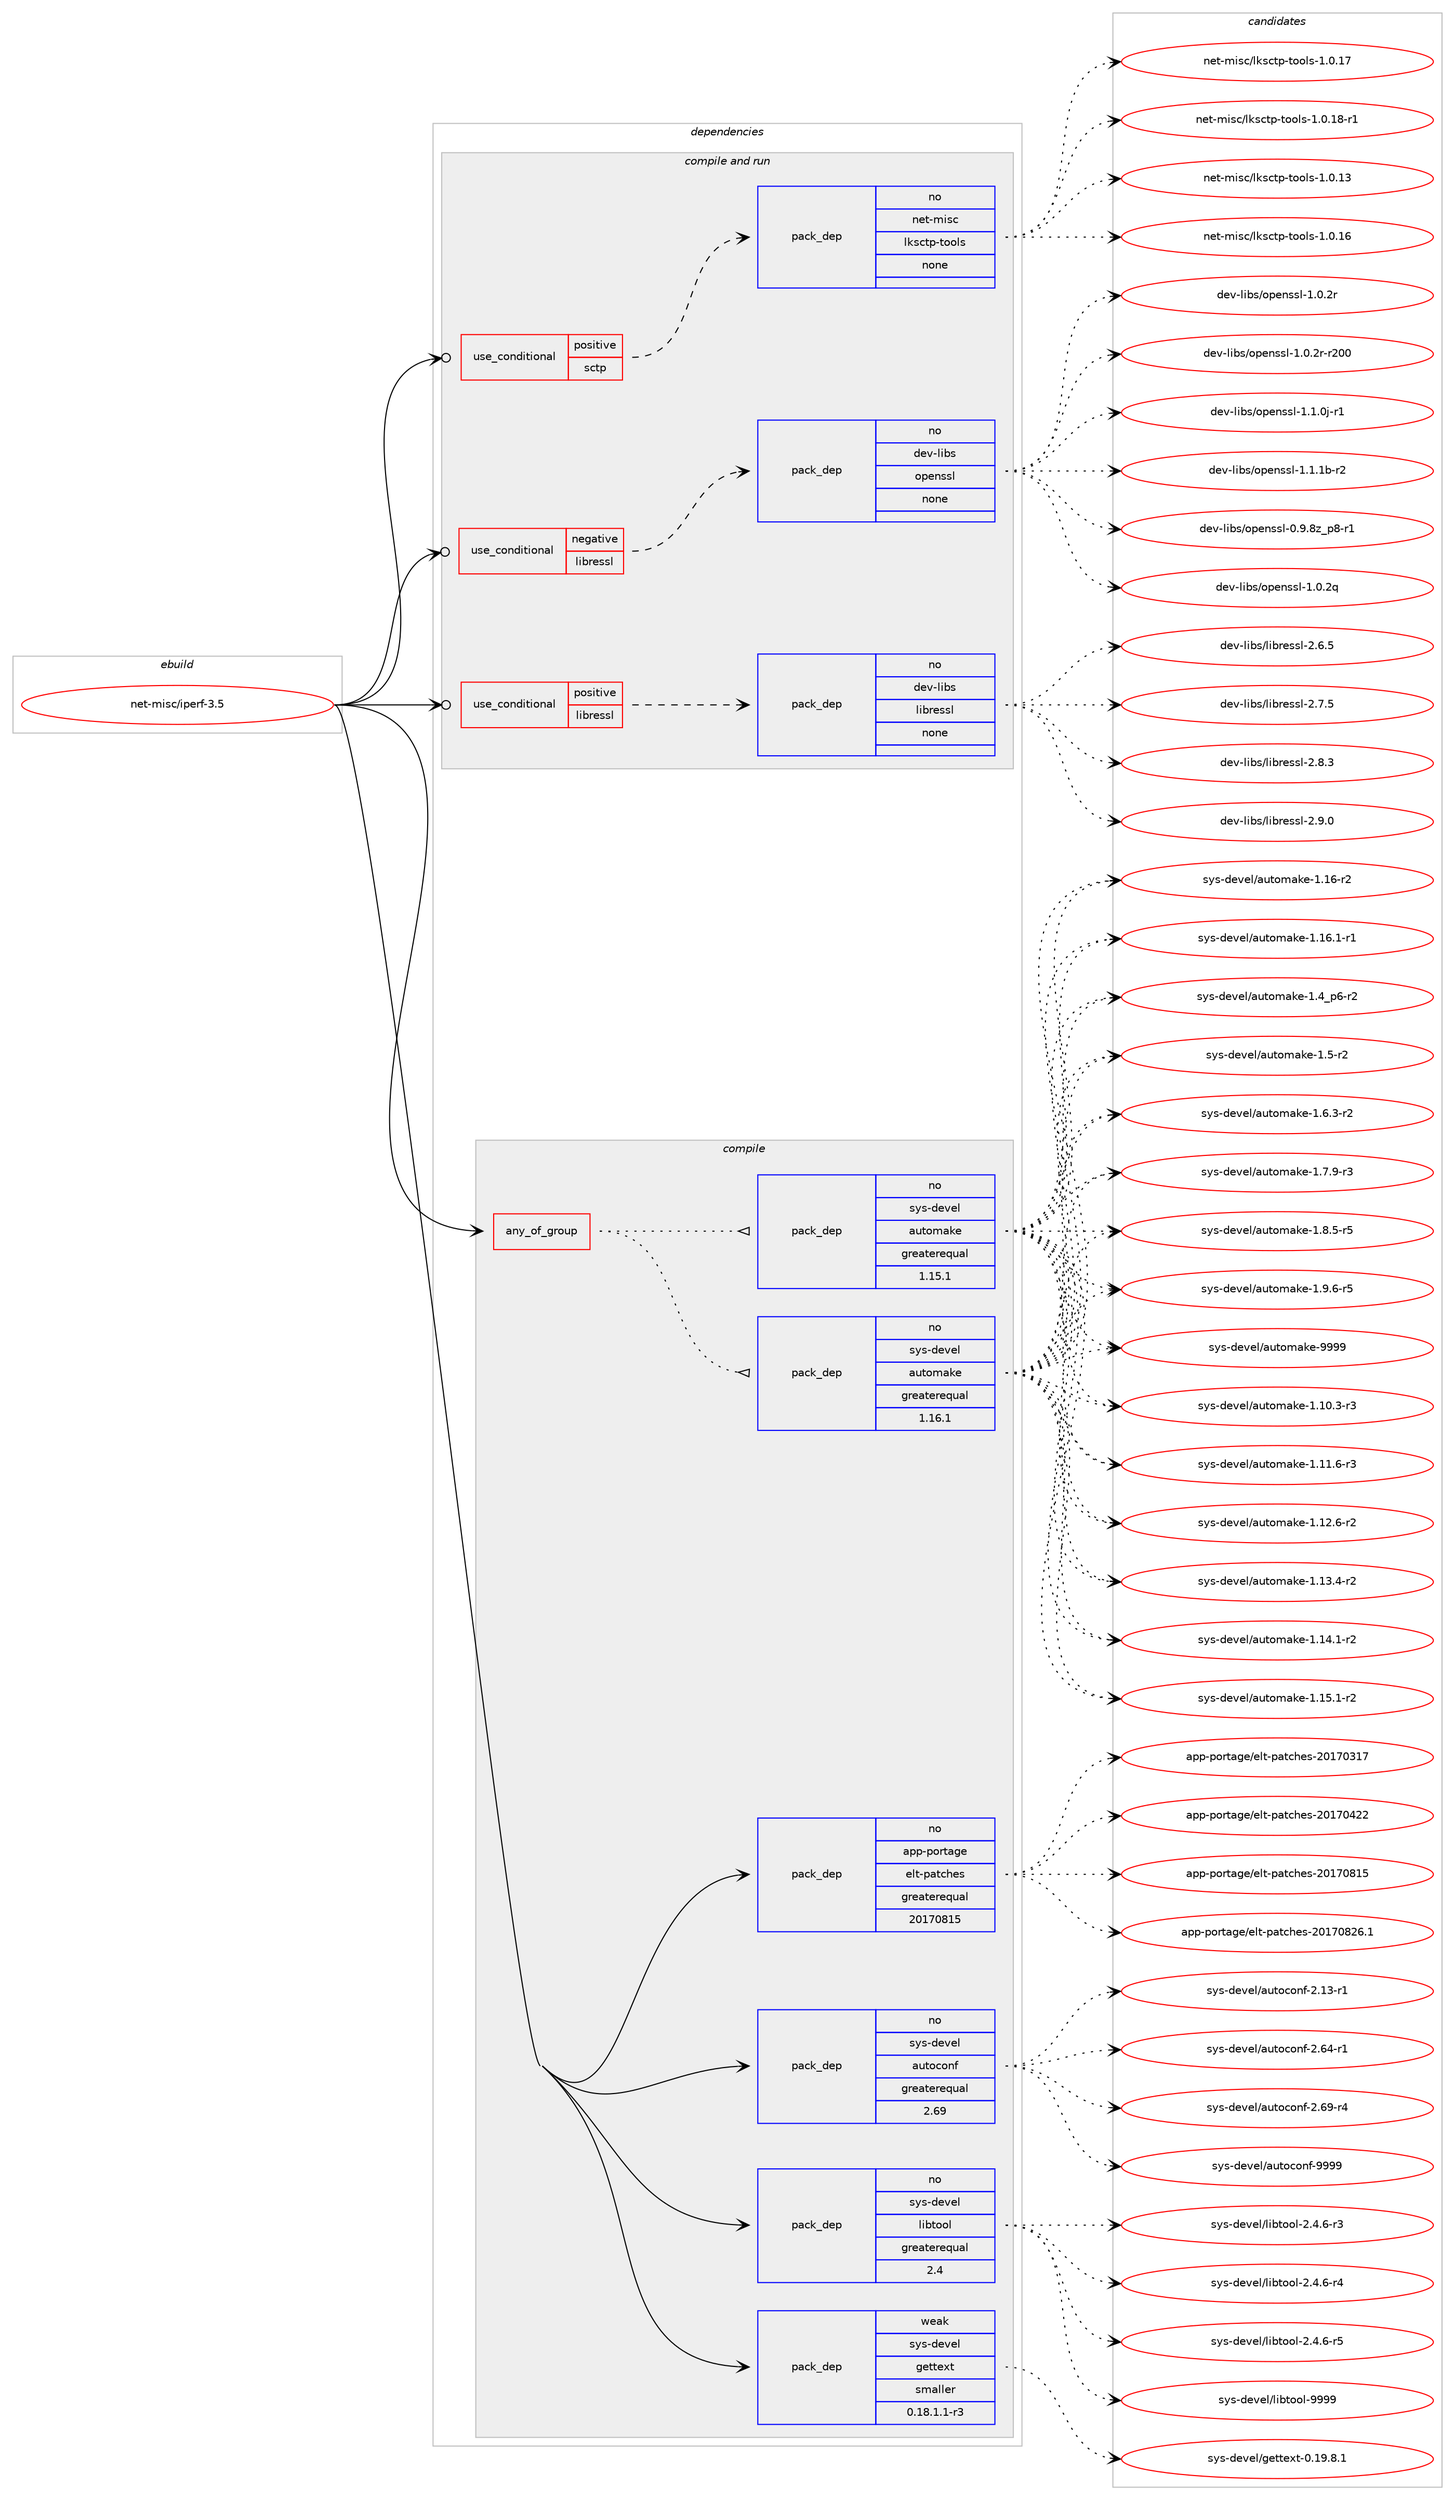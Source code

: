 digraph prolog {

# *************
# Graph options
# *************

newrank=true;
concentrate=true;
compound=true;
graph [rankdir=LR,fontname=Helvetica,fontsize=10,ranksep=1.5];#, ranksep=2.5, nodesep=0.2];
edge  [arrowhead=vee];
node  [fontname=Helvetica,fontsize=10];

# **********
# The ebuild
# **********

subgraph cluster_leftcol {
color=gray;
rank=same;
label=<<i>ebuild</i>>;
id [label="net-misc/iperf-3.5", color=red, width=4, href="../net-misc/iperf-3.5.svg"];
}

# ****************
# The dependencies
# ****************

subgraph cluster_midcol {
color=gray;
label=<<i>dependencies</i>>;
subgraph cluster_compile {
fillcolor="#eeeeee";
style=filled;
label=<<i>compile</i>>;
subgraph any26331 {
dependency1668365 [label=<<TABLE BORDER="0" CELLBORDER="1" CELLSPACING="0" CELLPADDING="4"><TR><TD CELLPADDING="10">any_of_group</TD></TR></TABLE>>, shape=none, color=red];subgraph pack1192833 {
dependency1668366 [label=<<TABLE BORDER="0" CELLBORDER="1" CELLSPACING="0" CELLPADDING="4" WIDTH="220"><TR><TD ROWSPAN="6" CELLPADDING="30">pack_dep</TD></TR><TR><TD WIDTH="110">no</TD></TR><TR><TD>sys-devel</TD></TR><TR><TD>automake</TD></TR><TR><TD>greaterequal</TD></TR><TR><TD>1.16.1</TD></TR></TABLE>>, shape=none, color=blue];
}
dependency1668365:e -> dependency1668366:w [weight=20,style="dotted",arrowhead="oinv"];
subgraph pack1192834 {
dependency1668367 [label=<<TABLE BORDER="0" CELLBORDER="1" CELLSPACING="0" CELLPADDING="4" WIDTH="220"><TR><TD ROWSPAN="6" CELLPADDING="30">pack_dep</TD></TR><TR><TD WIDTH="110">no</TD></TR><TR><TD>sys-devel</TD></TR><TR><TD>automake</TD></TR><TR><TD>greaterequal</TD></TR><TR><TD>1.15.1</TD></TR></TABLE>>, shape=none, color=blue];
}
dependency1668365:e -> dependency1668367:w [weight=20,style="dotted",arrowhead="oinv"];
}
id:e -> dependency1668365:w [weight=20,style="solid",arrowhead="vee"];
subgraph pack1192835 {
dependency1668368 [label=<<TABLE BORDER="0" CELLBORDER="1" CELLSPACING="0" CELLPADDING="4" WIDTH="220"><TR><TD ROWSPAN="6" CELLPADDING="30">pack_dep</TD></TR><TR><TD WIDTH="110">no</TD></TR><TR><TD>app-portage</TD></TR><TR><TD>elt-patches</TD></TR><TR><TD>greaterequal</TD></TR><TR><TD>20170815</TD></TR></TABLE>>, shape=none, color=blue];
}
id:e -> dependency1668368:w [weight=20,style="solid",arrowhead="vee"];
subgraph pack1192836 {
dependency1668369 [label=<<TABLE BORDER="0" CELLBORDER="1" CELLSPACING="0" CELLPADDING="4" WIDTH="220"><TR><TD ROWSPAN="6" CELLPADDING="30">pack_dep</TD></TR><TR><TD WIDTH="110">no</TD></TR><TR><TD>sys-devel</TD></TR><TR><TD>autoconf</TD></TR><TR><TD>greaterequal</TD></TR><TR><TD>2.69</TD></TR></TABLE>>, shape=none, color=blue];
}
id:e -> dependency1668369:w [weight=20,style="solid",arrowhead="vee"];
subgraph pack1192837 {
dependency1668370 [label=<<TABLE BORDER="0" CELLBORDER="1" CELLSPACING="0" CELLPADDING="4" WIDTH="220"><TR><TD ROWSPAN="6" CELLPADDING="30">pack_dep</TD></TR><TR><TD WIDTH="110">no</TD></TR><TR><TD>sys-devel</TD></TR><TR><TD>libtool</TD></TR><TR><TD>greaterequal</TD></TR><TR><TD>2.4</TD></TR></TABLE>>, shape=none, color=blue];
}
id:e -> dependency1668370:w [weight=20,style="solid",arrowhead="vee"];
subgraph pack1192838 {
dependency1668371 [label=<<TABLE BORDER="0" CELLBORDER="1" CELLSPACING="0" CELLPADDING="4" WIDTH="220"><TR><TD ROWSPAN="6" CELLPADDING="30">pack_dep</TD></TR><TR><TD WIDTH="110">weak</TD></TR><TR><TD>sys-devel</TD></TR><TR><TD>gettext</TD></TR><TR><TD>smaller</TD></TR><TR><TD>0.18.1.1-r3</TD></TR></TABLE>>, shape=none, color=blue];
}
id:e -> dependency1668371:w [weight=20,style="solid",arrowhead="vee"];
}
subgraph cluster_compileandrun {
fillcolor="#eeeeee";
style=filled;
label=<<i>compile and run</i>>;
subgraph cond448413 {
dependency1668372 [label=<<TABLE BORDER="0" CELLBORDER="1" CELLSPACING="0" CELLPADDING="4"><TR><TD ROWSPAN="3" CELLPADDING="10">use_conditional</TD></TR><TR><TD>negative</TD></TR><TR><TD>libressl</TD></TR></TABLE>>, shape=none, color=red];
subgraph pack1192839 {
dependency1668373 [label=<<TABLE BORDER="0" CELLBORDER="1" CELLSPACING="0" CELLPADDING="4" WIDTH="220"><TR><TD ROWSPAN="6" CELLPADDING="30">pack_dep</TD></TR><TR><TD WIDTH="110">no</TD></TR><TR><TD>dev-libs</TD></TR><TR><TD>openssl</TD></TR><TR><TD>none</TD></TR><TR><TD></TD></TR></TABLE>>, shape=none, color=blue];
}
dependency1668372:e -> dependency1668373:w [weight=20,style="dashed",arrowhead="vee"];
}
id:e -> dependency1668372:w [weight=20,style="solid",arrowhead="odotvee"];
subgraph cond448414 {
dependency1668374 [label=<<TABLE BORDER="0" CELLBORDER="1" CELLSPACING="0" CELLPADDING="4"><TR><TD ROWSPAN="3" CELLPADDING="10">use_conditional</TD></TR><TR><TD>positive</TD></TR><TR><TD>libressl</TD></TR></TABLE>>, shape=none, color=red];
subgraph pack1192840 {
dependency1668375 [label=<<TABLE BORDER="0" CELLBORDER="1" CELLSPACING="0" CELLPADDING="4" WIDTH="220"><TR><TD ROWSPAN="6" CELLPADDING="30">pack_dep</TD></TR><TR><TD WIDTH="110">no</TD></TR><TR><TD>dev-libs</TD></TR><TR><TD>libressl</TD></TR><TR><TD>none</TD></TR><TR><TD></TD></TR></TABLE>>, shape=none, color=blue];
}
dependency1668374:e -> dependency1668375:w [weight=20,style="dashed",arrowhead="vee"];
}
id:e -> dependency1668374:w [weight=20,style="solid",arrowhead="odotvee"];
subgraph cond448415 {
dependency1668376 [label=<<TABLE BORDER="0" CELLBORDER="1" CELLSPACING="0" CELLPADDING="4"><TR><TD ROWSPAN="3" CELLPADDING="10">use_conditional</TD></TR><TR><TD>positive</TD></TR><TR><TD>sctp</TD></TR></TABLE>>, shape=none, color=red];
subgraph pack1192841 {
dependency1668377 [label=<<TABLE BORDER="0" CELLBORDER="1" CELLSPACING="0" CELLPADDING="4" WIDTH="220"><TR><TD ROWSPAN="6" CELLPADDING="30">pack_dep</TD></TR><TR><TD WIDTH="110">no</TD></TR><TR><TD>net-misc</TD></TR><TR><TD>lksctp-tools</TD></TR><TR><TD>none</TD></TR><TR><TD></TD></TR></TABLE>>, shape=none, color=blue];
}
dependency1668376:e -> dependency1668377:w [weight=20,style="dashed",arrowhead="vee"];
}
id:e -> dependency1668376:w [weight=20,style="solid",arrowhead="odotvee"];
}
subgraph cluster_run {
fillcolor="#eeeeee";
style=filled;
label=<<i>run</i>>;
}
}

# **************
# The candidates
# **************

subgraph cluster_choices {
rank=same;
color=gray;
label=<<i>candidates</i>>;

subgraph choice1192833 {
color=black;
nodesep=1;
choice11512111545100101118101108479711711611110997107101454946494846514511451 [label="sys-devel/automake-1.10.3-r3", color=red, width=4,href="../sys-devel/automake-1.10.3-r3.svg"];
choice11512111545100101118101108479711711611110997107101454946494946544511451 [label="sys-devel/automake-1.11.6-r3", color=red, width=4,href="../sys-devel/automake-1.11.6-r3.svg"];
choice11512111545100101118101108479711711611110997107101454946495046544511450 [label="sys-devel/automake-1.12.6-r2", color=red, width=4,href="../sys-devel/automake-1.12.6-r2.svg"];
choice11512111545100101118101108479711711611110997107101454946495146524511450 [label="sys-devel/automake-1.13.4-r2", color=red, width=4,href="../sys-devel/automake-1.13.4-r2.svg"];
choice11512111545100101118101108479711711611110997107101454946495246494511450 [label="sys-devel/automake-1.14.1-r2", color=red, width=4,href="../sys-devel/automake-1.14.1-r2.svg"];
choice11512111545100101118101108479711711611110997107101454946495346494511450 [label="sys-devel/automake-1.15.1-r2", color=red, width=4,href="../sys-devel/automake-1.15.1-r2.svg"];
choice1151211154510010111810110847971171161111099710710145494649544511450 [label="sys-devel/automake-1.16-r2", color=red, width=4,href="../sys-devel/automake-1.16-r2.svg"];
choice11512111545100101118101108479711711611110997107101454946495446494511449 [label="sys-devel/automake-1.16.1-r1", color=red, width=4,href="../sys-devel/automake-1.16.1-r1.svg"];
choice115121115451001011181011084797117116111109971071014549465295112544511450 [label="sys-devel/automake-1.4_p6-r2", color=red, width=4,href="../sys-devel/automake-1.4_p6-r2.svg"];
choice11512111545100101118101108479711711611110997107101454946534511450 [label="sys-devel/automake-1.5-r2", color=red, width=4,href="../sys-devel/automake-1.5-r2.svg"];
choice115121115451001011181011084797117116111109971071014549465446514511450 [label="sys-devel/automake-1.6.3-r2", color=red, width=4,href="../sys-devel/automake-1.6.3-r2.svg"];
choice115121115451001011181011084797117116111109971071014549465546574511451 [label="sys-devel/automake-1.7.9-r3", color=red, width=4,href="../sys-devel/automake-1.7.9-r3.svg"];
choice115121115451001011181011084797117116111109971071014549465646534511453 [label="sys-devel/automake-1.8.5-r5", color=red, width=4,href="../sys-devel/automake-1.8.5-r5.svg"];
choice115121115451001011181011084797117116111109971071014549465746544511453 [label="sys-devel/automake-1.9.6-r5", color=red, width=4,href="../sys-devel/automake-1.9.6-r5.svg"];
choice115121115451001011181011084797117116111109971071014557575757 [label="sys-devel/automake-9999", color=red, width=4,href="../sys-devel/automake-9999.svg"];
dependency1668366:e -> choice11512111545100101118101108479711711611110997107101454946494846514511451:w [style=dotted,weight="100"];
dependency1668366:e -> choice11512111545100101118101108479711711611110997107101454946494946544511451:w [style=dotted,weight="100"];
dependency1668366:e -> choice11512111545100101118101108479711711611110997107101454946495046544511450:w [style=dotted,weight="100"];
dependency1668366:e -> choice11512111545100101118101108479711711611110997107101454946495146524511450:w [style=dotted,weight="100"];
dependency1668366:e -> choice11512111545100101118101108479711711611110997107101454946495246494511450:w [style=dotted,weight="100"];
dependency1668366:e -> choice11512111545100101118101108479711711611110997107101454946495346494511450:w [style=dotted,weight="100"];
dependency1668366:e -> choice1151211154510010111810110847971171161111099710710145494649544511450:w [style=dotted,weight="100"];
dependency1668366:e -> choice11512111545100101118101108479711711611110997107101454946495446494511449:w [style=dotted,weight="100"];
dependency1668366:e -> choice115121115451001011181011084797117116111109971071014549465295112544511450:w [style=dotted,weight="100"];
dependency1668366:e -> choice11512111545100101118101108479711711611110997107101454946534511450:w [style=dotted,weight="100"];
dependency1668366:e -> choice115121115451001011181011084797117116111109971071014549465446514511450:w [style=dotted,weight="100"];
dependency1668366:e -> choice115121115451001011181011084797117116111109971071014549465546574511451:w [style=dotted,weight="100"];
dependency1668366:e -> choice115121115451001011181011084797117116111109971071014549465646534511453:w [style=dotted,weight="100"];
dependency1668366:e -> choice115121115451001011181011084797117116111109971071014549465746544511453:w [style=dotted,weight="100"];
dependency1668366:e -> choice115121115451001011181011084797117116111109971071014557575757:w [style=dotted,weight="100"];
}
subgraph choice1192834 {
color=black;
nodesep=1;
choice11512111545100101118101108479711711611110997107101454946494846514511451 [label="sys-devel/automake-1.10.3-r3", color=red, width=4,href="../sys-devel/automake-1.10.3-r3.svg"];
choice11512111545100101118101108479711711611110997107101454946494946544511451 [label="sys-devel/automake-1.11.6-r3", color=red, width=4,href="../sys-devel/automake-1.11.6-r3.svg"];
choice11512111545100101118101108479711711611110997107101454946495046544511450 [label="sys-devel/automake-1.12.6-r2", color=red, width=4,href="../sys-devel/automake-1.12.6-r2.svg"];
choice11512111545100101118101108479711711611110997107101454946495146524511450 [label="sys-devel/automake-1.13.4-r2", color=red, width=4,href="../sys-devel/automake-1.13.4-r2.svg"];
choice11512111545100101118101108479711711611110997107101454946495246494511450 [label="sys-devel/automake-1.14.1-r2", color=red, width=4,href="../sys-devel/automake-1.14.1-r2.svg"];
choice11512111545100101118101108479711711611110997107101454946495346494511450 [label="sys-devel/automake-1.15.1-r2", color=red, width=4,href="../sys-devel/automake-1.15.1-r2.svg"];
choice1151211154510010111810110847971171161111099710710145494649544511450 [label="sys-devel/automake-1.16-r2", color=red, width=4,href="../sys-devel/automake-1.16-r2.svg"];
choice11512111545100101118101108479711711611110997107101454946495446494511449 [label="sys-devel/automake-1.16.1-r1", color=red, width=4,href="../sys-devel/automake-1.16.1-r1.svg"];
choice115121115451001011181011084797117116111109971071014549465295112544511450 [label="sys-devel/automake-1.4_p6-r2", color=red, width=4,href="../sys-devel/automake-1.4_p6-r2.svg"];
choice11512111545100101118101108479711711611110997107101454946534511450 [label="sys-devel/automake-1.5-r2", color=red, width=4,href="../sys-devel/automake-1.5-r2.svg"];
choice115121115451001011181011084797117116111109971071014549465446514511450 [label="sys-devel/automake-1.6.3-r2", color=red, width=4,href="../sys-devel/automake-1.6.3-r2.svg"];
choice115121115451001011181011084797117116111109971071014549465546574511451 [label="sys-devel/automake-1.7.9-r3", color=red, width=4,href="../sys-devel/automake-1.7.9-r3.svg"];
choice115121115451001011181011084797117116111109971071014549465646534511453 [label="sys-devel/automake-1.8.5-r5", color=red, width=4,href="../sys-devel/automake-1.8.5-r5.svg"];
choice115121115451001011181011084797117116111109971071014549465746544511453 [label="sys-devel/automake-1.9.6-r5", color=red, width=4,href="../sys-devel/automake-1.9.6-r5.svg"];
choice115121115451001011181011084797117116111109971071014557575757 [label="sys-devel/automake-9999", color=red, width=4,href="../sys-devel/automake-9999.svg"];
dependency1668367:e -> choice11512111545100101118101108479711711611110997107101454946494846514511451:w [style=dotted,weight="100"];
dependency1668367:e -> choice11512111545100101118101108479711711611110997107101454946494946544511451:w [style=dotted,weight="100"];
dependency1668367:e -> choice11512111545100101118101108479711711611110997107101454946495046544511450:w [style=dotted,weight="100"];
dependency1668367:e -> choice11512111545100101118101108479711711611110997107101454946495146524511450:w [style=dotted,weight="100"];
dependency1668367:e -> choice11512111545100101118101108479711711611110997107101454946495246494511450:w [style=dotted,weight="100"];
dependency1668367:e -> choice11512111545100101118101108479711711611110997107101454946495346494511450:w [style=dotted,weight="100"];
dependency1668367:e -> choice1151211154510010111810110847971171161111099710710145494649544511450:w [style=dotted,weight="100"];
dependency1668367:e -> choice11512111545100101118101108479711711611110997107101454946495446494511449:w [style=dotted,weight="100"];
dependency1668367:e -> choice115121115451001011181011084797117116111109971071014549465295112544511450:w [style=dotted,weight="100"];
dependency1668367:e -> choice11512111545100101118101108479711711611110997107101454946534511450:w [style=dotted,weight="100"];
dependency1668367:e -> choice115121115451001011181011084797117116111109971071014549465446514511450:w [style=dotted,weight="100"];
dependency1668367:e -> choice115121115451001011181011084797117116111109971071014549465546574511451:w [style=dotted,weight="100"];
dependency1668367:e -> choice115121115451001011181011084797117116111109971071014549465646534511453:w [style=dotted,weight="100"];
dependency1668367:e -> choice115121115451001011181011084797117116111109971071014549465746544511453:w [style=dotted,weight="100"];
dependency1668367:e -> choice115121115451001011181011084797117116111109971071014557575757:w [style=dotted,weight="100"];
}
subgraph choice1192835 {
color=black;
nodesep=1;
choice97112112451121111141169710310147101108116451129711699104101115455048495548514955 [label="app-portage/elt-patches-20170317", color=red, width=4,href="../app-portage/elt-patches-20170317.svg"];
choice97112112451121111141169710310147101108116451129711699104101115455048495548525050 [label="app-portage/elt-patches-20170422", color=red, width=4,href="../app-portage/elt-patches-20170422.svg"];
choice97112112451121111141169710310147101108116451129711699104101115455048495548564953 [label="app-portage/elt-patches-20170815", color=red, width=4,href="../app-portage/elt-patches-20170815.svg"];
choice971121124511211111411697103101471011081164511297116991041011154550484955485650544649 [label="app-portage/elt-patches-20170826.1", color=red, width=4,href="../app-portage/elt-patches-20170826.1.svg"];
dependency1668368:e -> choice97112112451121111141169710310147101108116451129711699104101115455048495548514955:w [style=dotted,weight="100"];
dependency1668368:e -> choice97112112451121111141169710310147101108116451129711699104101115455048495548525050:w [style=dotted,weight="100"];
dependency1668368:e -> choice97112112451121111141169710310147101108116451129711699104101115455048495548564953:w [style=dotted,weight="100"];
dependency1668368:e -> choice971121124511211111411697103101471011081164511297116991041011154550484955485650544649:w [style=dotted,weight="100"];
}
subgraph choice1192836 {
color=black;
nodesep=1;
choice1151211154510010111810110847971171161119911111010245504649514511449 [label="sys-devel/autoconf-2.13-r1", color=red, width=4,href="../sys-devel/autoconf-2.13-r1.svg"];
choice1151211154510010111810110847971171161119911111010245504654524511449 [label="sys-devel/autoconf-2.64-r1", color=red, width=4,href="../sys-devel/autoconf-2.64-r1.svg"];
choice1151211154510010111810110847971171161119911111010245504654574511452 [label="sys-devel/autoconf-2.69-r4", color=red, width=4,href="../sys-devel/autoconf-2.69-r4.svg"];
choice115121115451001011181011084797117116111991111101024557575757 [label="sys-devel/autoconf-9999", color=red, width=4,href="../sys-devel/autoconf-9999.svg"];
dependency1668369:e -> choice1151211154510010111810110847971171161119911111010245504649514511449:w [style=dotted,weight="100"];
dependency1668369:e -> choice1151211154510010111810110847971171161119911111010245504654524511449:w [style=dotted,weight="100"];
dependency1668369:e -> choice1151211154510010111810110847971171161119911111010245504654574511452:w [style=dotted,weight="100"];
dependency1668369:e -> choice115121115451001011181011084797117116111991111101024557575757:w [style=dotted,weight="100"];
}
subgraph choice1192837 {
color=black;
nodesep=1;
choice1151211154510010111810110847108105981161111111084550465246544511451 [label="sys-devel/libtool-2.4.6-r3", color=red, width=4,href="../sys-devel/libtool-2.4.6-r3.svg"];
choice1151211154510010111810110847108105981161111111084550465246544511452 [label="sys-devel/libtool-2.4.6-r4", color=red, width=4,href="../sys-devel/libtool-2.4.6-r4.svg"];
choice1151211154510010111810110847108105981161111111084550465246544511453 [label="sys-devel/libtool-2.4.6-r5", color=red, width=4,href="../sys-devel/libtool-2.4.6-r5.svg"];
choice1151211154510010111810110847108105981161111111084557575757 [label="sys-devel/libtool-9999", color=red, width=4,href="../sys-devel/libtool-9999.svg"];
dependency1668370:e -> choice1151211154510010111810110847108105981161111111084550465246544511451:w [style=dotted,weight="100"];
dependency1668370:e -> choice1151211154510010111810110847108105981161111111084550465246544511452:w [style=dotted,weight="100"];
dependency1668370:e -> choice1151211154510010111810110847108105981161111111084550465246544511453:w [style=dotted,weight="100"];
dependency1668370:e -> choice1151211154510010111810110847108105981161111111084557575757:w [style=dotted,weight="100"];
}
subgraph choice1192838 {
color=black;
nodesep=1;
choice1151211154510010111810110847103101116116101120116454846495746564649 [label="sys-devel/gettext-0.19.8.1", color=red, width=4,href="../sys-devel/gettext-0.19.8.1.svg"];
dependency1668371:e -> choice1151211154510010111810110847103101116116101120116454846495746564649:w [style=dotted,weight="100"];
}
subgraph choice1192839 {
color=black;
nodesep=1;
choice10010111845108105981154711111210111011511510845484657465612295112564511449 [label="dev-libs/openssl-0.9.8z_p8-r1", color=red, width=4,href="../dev-libs/openssl-0.9.8z_p8-r1.svg"];
choice100101118451081059811547111112101110115115108454946484650113 [label="dev-libs/openssl-1.0.2q", color=red, width=4,href="../dev-libs/openssl-1.0.2q.svg"];
choice100101118451081059811547111112101110115115108454946484650114 [label="dev-libs/openssl-1.0.2r", color=red, width=4,href="../dev-libs/openssl-1.0.2r.svg"];
choice10010111845108105981154711111210111011511510845494648465011445114504848 [label="dev-libs/openssl-1.0.2r-r200", color=red, width=4,href="../dev-libs/openssl-1.0.2r-r200.svg"];
choice1001011184510810598115471111121011101151151084549464946481064511449 [label="dev-libs/openssl-1.1.0j-r1", color=red, width=4,href="../dev-libs/openssl-1.1.0j-r1.svg"];
choice100101118451081059811547111112101110115115108454946494649984511450 [label="dev-libs/openssl-1.1.1b-r2", color=red, width=4,href="../dev-libs/openssl-1.1.1b-r2.svg"];
dependency1668373:e -> choice10010111845108105981154711111210111011511510845484657465612295112564511449:w [style=dotted,weight="100"];
dependency1668373:e -> choice100101118451081059811547111112101110115115108454946484650113:w [style=dotted,weight="100"];
dependency1668373:e -> choice100101118451081059811547111112101110115115108454946484650114:w [style=dotted,weight="100"];
dependency1668373:e -> choice10010111845108105981154711111210111011511510845494648465011445114504848:w [style=dotted,weight="100"];
dependency1668373:e -> choice1001011184510810598115471111121011101151151084549464946481064511449:w [style=dotted,weight="100"];
dependency1668373:e -> choice100101118451081059811547111112101110115115108454946494649984511450:w [style=dotted,weight="100"];
}
subgraph choice1192840 {
color=black;
nodesep=1;
choice10010111845108105981154710810598114101115115108455046544653 [label="dev-libs/libressl-2.6.5", color=red, width=4,href="../dev-libs/libressl-2.6.5.svg"];
choice10010111845108105981154710810598114101115115108455046554653 [label="dev-libs/libressl-2.7.5", color=red, width=4,href="../dev-libs/libressl-2.7.5.svg"];
choice10010111845108105981154710810598114101115115108455046564651 [label="dev-libs/libressl-2.8.3", color=red, width=4,href="../dev-libs/libressl-2.8.3.svg"];
choice10010111845108105981154710810598114101115115108455046574648 [label="dev-libs/libressl-2.9.0", color=red, width=4,href="../dev-libs/libressl-2.9.0.svg"];
dependency1668375:e -> choice10010111845108105981154710810598114101115115108455046544653:w [style=dotted,weight="100"];
dependency1668375:e -> choice10010111845108105981154710810598114101115115108455046554653:w [style=dotted,weight="100"];
dependency1668375:e -> choice10010111845108105981154710810598114101115115108455046564651:w [style=dotted,weight="100"];
dependency1668375:e -> choice10010111845108105981154710810598114101115115108455046574648:w [style=dotted,weight="100"];
}
subgraph choice1192841 {
color=black;
nodesep=1;
choice110101116451091051159947108107115991161124511611111110811545494648464951 [label="net-misc/lksctp-tools-1.0.13", color=red, width=4,href="../net-misc/lksctp-tools-1.0.13.svg"];
choice110101116451091051159947108107115991161124511611111110811545494648464954 [label="net-misc/lksctp-tools-1.0.16", color=red, width=4,href="../net-misc/lksctp-tools-1.0.16.svg"];
choice110101116451091051159947108107115991161124511611111110811545494648464955 [label="net-misc/lksctp-tools-1.0.17", color=red, width=4,href="../net-misc/lksctp-tools-1.0.17.svg"];
choice1101011164510910511599471081071159911611245116111111108115454946484649564511449 [label="net-misc/lksctp-tools-1.0.18-r1", color=red, width=4,href="../net-misc/lksctp-tools-1.0.18-r1.svg"];
dependency1668377:e -> choice110101116451091051159947108107115991161124511611111110811545494648464951:w [style=dotted,weight="100"];
dependency1668377:e -> choice110101116451091051159947108107115991161124511611111110811545494648464954:w [style=dotted,weight="100"];
dependency1668377:e -> choice110101116451091051159947108107115991161124511611111110811545494648464955:w [style=dotted,weight="100"];
dependency1668377:e -> choice1101011164510910511599471081071159911611245116111111108115454946484649564511449:w [style=dotted,weight="100"];
}
}

}

